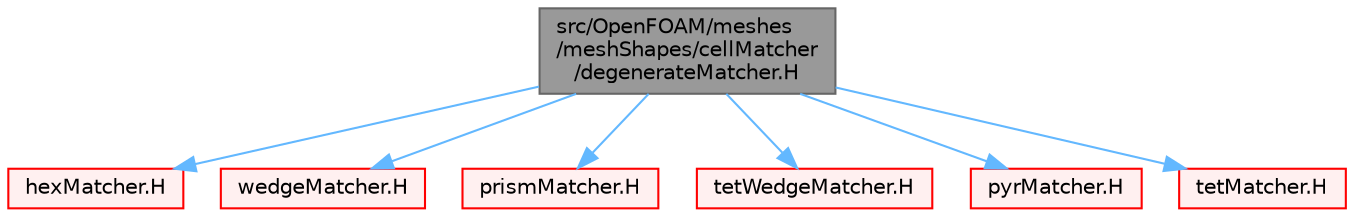 digraph "src/OpenFOAM/meshes/meshShapes/cellMatcher/degenerateMatcher.H"
{
 // LATEX_PDF_SIZE
  bgcolor="transparent";
  edge [fontname=Helvetica,fontsize=10,labelfontname=Helvetica,labelfontsize=10];
  node [fontname=Helvetica,fontsize=10,shape=box,height=0.2,width=0.4];
  Node1 [id="Node000001",label="src/OpenFOAM/meshes\l/meshShapes/cellMatcher\l/degenerateMatcher.H",height=0.2,width=0.4,color="gray40", fillcolor="grey60", style="filled", fontcolor="black",tooltip=" "];
  Node1 -> Node2 [id="edge1_Node000001_Node000002",color="steelblue1",style="solid",tooltip=" "];
  Node2 [id="Node000002",label="hexMatcher.H",height=0.2,width=0.4,color="red", fillcolor="#FFF0F0", style="filled",URL="$hexMatcher_8H.html",tooltip=" "];
  Node1 -> Node227 [id="edge2_Node000001_Node000227",color="steelblue1",style="solid",tooltip=" "];
  Node227 [id="Node000227",label="wedgeMatcher.H",height=0.2,width=0.4,color="red", fillcolor="#FFF0F0", style="filled",URL="$wedgeMatcher_8H.html",tooltip=" "];
  Node1 -> Node228 [id="edge3_Node000001_Node000228",color="steelblue1",style="solid",tooltip=" "];
  Node228 [id="Node000228",label="prismMatcher.H",height=0.2,width=0.4,color="red", fillcolor="#FFF0F0", style="filled",URL="$prismMatcher_8H.html",tooltip=" "];
  Node1 -> Node229 [id="edge4_Node000001_Node000229",color="steelblue1",style="solid",tooltip=" "];
  Node229 [id="Node000229",label="tetWedgeMatcher.H",height=0.2,width=0.4,color="red", fillcolor="#FFF0F0", style="filled",URL="$tetWedgeMatcher_8H.html",tooltip=" "];
  Node1 -> Node230 [id="edge5_Node000001_Node000230",color="steelblue1",style="solid",tooltip=" "];
  Node230 [id="Node000230",label="pyrMatcher.H",height=0.2,width=0.4,color="red", fillcolor="#FFF0F0", style="filled",URL="$pyrMatcher_8H.html",tooltip=" "];
  Node1 -> Node231 [id="edge6_Node000001_Node000231",color="steelblue1",style="solid",tooltip=" "];
  Node231 [id="Node000231",label="tetMatcher.H",height=0.2,width=0.4,color="red", fillcolor="#FFF0F0", style="filled",URL="$tetMatcher_8H.html",tooltip=" "];
}
